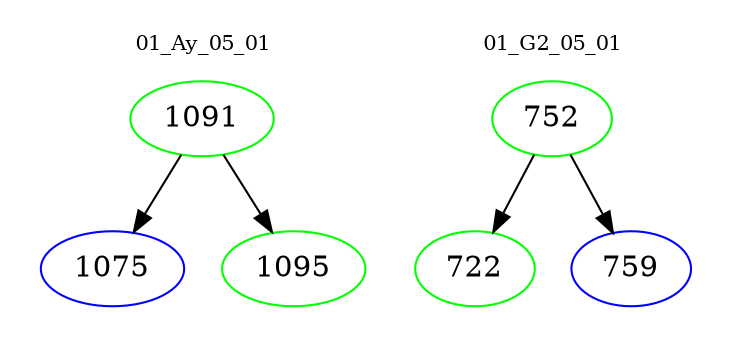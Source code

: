 digraph{
subgraph cluster_0 {
color = white
label = "01_Ay_05_01";
fontsize=10;
T0_1091 [label="1091", color="green"]
T0_1091 -> T0_1075 [color="black"]
T0_1075 [label="1075", color="blue"]
T0_1091 -> T0_1095 [color="black"]
T0_1095 [label="1095", color="green"]
}
subgraph cluster_1 {
color = white
label = "01_G2_05_01";
fontsize=10;
T1_752 [label="752", color="green"]
T1_752 -> T1_722 [color="black"]
T1_722 [label="722", color="green"]
T1_752 -> T1_759 [color="black"]
T1_759 [label="759", color="blue"]
}
}
